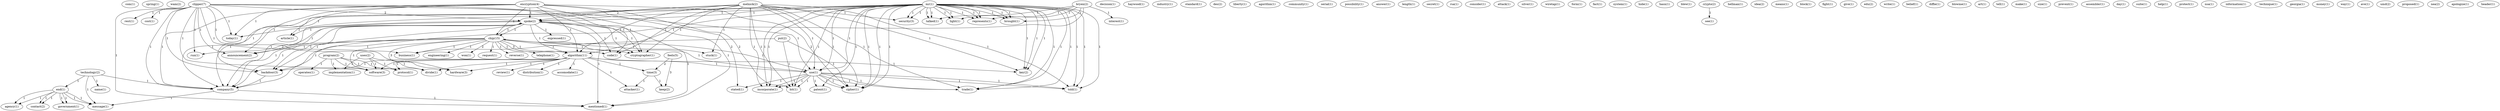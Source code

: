 digraph G {
  com [ label="com(1)" ];
  spring [ label="spring(1)" ];
  wam [ label="wam(2)" ];
  end [ label="end(1)" ];
  contact [ label="contact(2)" ];
  agency [ label="agency(1)" ];
  message [ label="message(1)" ];
  government [ label="government(1)" ];
  decision [ label="decision(1)" ];
  uses [ label="uses(2)" ];
  implementation [ label="implementation(1)" ];
  divide [ label="divide(1)" ];
  protocol [ label="protocol(1)" ];
  software [ label="software(3)" ];
  spoke [ label="spoke(1)" ];
  article [ label="article(1)" ];
  expressed [ label="expressed(1)" ];
  chip [ label="chip(15)" ];
  algorithm [ label="algorithm(11)" ];
  today [ label="today(1)" ];
  code [ label="code(1)" ];
  announcement [ label="announcement(2)" ];
  backdoor [ label="backdoor(3)" ];
  cryptographer [ label="cryptographer(1)" ];
  company [ label="company(5)" ];
  mentioned [ label="mentioned(1)" ];
  put [ label="put(2)" ];
  bit [ label="bit(1)" ];
  business [ label="business(1)" ];
  cipher [ label="cipher(1)" ];
  haywood [ label="haywood(1)" ];
  industry [ label="industry(1)" ];
  standard [ label="standard(1)" ];
  des [ label="des(2)" ];
  encryption [ label="encryption(4)" ];
  stated [ label="stated(1)" ];
  spoke [ label="spoke(2)" ];
  liberty [ label="liberty(1)" ];
  agorithm [ label="agorithm(1)" ];
  community [ label="community(1)" ];
  serial [ label="serial(1)" ];
  possibility [ label="possibility(1)" ];
  answer [ label="answer(1)" ];
  length [ label="length(1)" ];
  secret [ label="secret(1)" ];
  use [ label="use(2)" ];
  patent [ label="patent(1)" ];
  incorporate [ label="incorporate(1)" ];
  trade [ label="trade(1)" ];
  told [ label="told(1)" ];
  rsa [ label="rsa(1)" ];
  consider [ label="consider(1)" ];
  attack [ label="attack(1)" ];
  silver [ label="silver(1)" ];
  wiretap [ label="wiretap(1)" ];
  bryen [ label="bryen(2)" ];
  interest [ label="interest(1)" ];
  talked [ label="talked(1)" ];
  light [ label="light(1)" ];
  represents [ label="represents(1)" ];
  brought [ label="brought(1)" ];
  form [ label="form(1)" ];
  fact [ label="fact(1)" ];
  system [ label="system(1)" ];
  program [ label="program(2)" ];
  operates [ label="operates(1)" ];
  hide [ label="hide(1)" ];
  hasn [ label="hasn(1)" ];
  mr [ label="mr(1)" ];
  use [ label="use(1)" ];
  security [ label="security(3)" ];
  key [ label="key(2)" ];
  blew [ label="blew(1)" ];
  crypto [ label="crypto(2)" ];
  see [ label="see(1)" ];
  hellman [ label="hellman(1)" ];
  idea [ label="idea(2)" ];
  melnick [ label="melnick(2)" ];
  stuck [ label="stuck(1)" ];
  means [ label="means(1)" ];
  block [ label="block(1)" ];
  fight [ label="fight(1)" ];
  technology [ label="technology(2)" ];
  end [ label="end(1)" ];
  name [ label="name(1)" ];
  give [ label="give(1)" ];
  engineering [ label="engineering(1)" ];
  won [ label="won(1)" ];
  request [ label="request(1)" ];
  hardware [ label="hardware(3)" ];
  reverse [ label="reverse(1)" ];
  telephone [ label="telephone(1)" ];
  run [ label="run(1)" ];
  edu [ label="edu(2)" ];
  write [ label="write(1)" ];
  review [ label="review(1)" ];
  distribution [ label="distribution(1)" ];
  accomodate [ label="accomodate(1)" ];
  time [ label="time(3)" ];
  attacker [ label="attacker(1)" ];
  belief [ label="belief(1)" ];
  diffie [ label="diffie(1)" ];
  mr [ label="mr(1)" ];
  blowme [ label="blowme(1)" ];
  art [ label="art(1)" ];
  tell [ label="tell(1)" ];
  make [ label="make(1)" ];
  size [ label="size(1)" ];
  clipper [ label="clipper(7)" ];
  rest [ label="rest(1)" ];
  cost [ label="cost(1)" ];
  prevent [ label="prevent(1)" ];
  assembler [ label="assembler(1)" ];
  day [ label="day(1)" ];
  suite [ label="suite(1)" ];
  help [ label="help(1)" ];
  protect [ label="protect(1)" ];
  nsa [ label="nsa(1)" ];
  information [ label="information(1)" ];
  technique [ label="technique(1)" ];
  georgia [ label="georgia(1)" ];
  money [ label="money(1)" ];
  way [ label="way(1)" ];
  mr [ label="mr(1)" ];
  ave [ label="ave(1)" ];
  feels [ label="feels(5)" ];
  keep [ label="keep(2)" ];
  umd [ label="umd(2)" ];
  proposed [ label="proposed(1)" ];
  nea [ label="nea(2)" ];
  apologize [ label="apologize(1)" ];
  header [ label="header(1)" ];
  end -> contact [ label="1" ];
  end -> agency [ label="1" ];
  end -> message [ label="1" ];
  end -> government [ label="1" ];
  uses -> implementation [ label="1" ];
  uses -> divide [ label="1" ];
  uses -> protocol [ label="1" ];
  uses -> software [ label="1" ];
  spoke -> article [ label="1" ];
  spoke -> expressed [ label="1" ];
  spoke -> chip [ label="1" ];
  spoke -> algorithm [ label="1" ];
  spoke -> today [ label="1" ];
  spoke -> code [ label="1" ];
  spoke -> announcement [ label="1" ];
  spoke -> backdoor [ label="1" ];
  spoke -> cryptographer [ label="1" ];
  spoke -> company [ label="1" ];
  spoke -> mentioned [ label="1" ];
  put -> bit [ label="1" ];
  put -> business [ label="1" ];
  put -> cipher [ label="1" ];
  encryption -> stated [ label="2" ];
  encryption -> article [ label="1" ];
  encryption -> chip [ label="1" ];
  encryption -> algorithm [ label="1" ];
  encryption -> bit [ label="2" ];
  encryption -> today [ label="1" ];
  encryption -> announcement [ label="1" ];
  encryption -> spoke [ label="1" ];
  encryption -> company [ label="1" ];
  encryption -> cipher [ label="2" ];
  encryption -> mentioned [ label="1" ];
  use -> stated [ label="1" ];
  use -> patent [ label="1" ];
  use -> chip [ label="1" ];
  use -> bit [ label="1" ];
  use -> incorporate [ label="1" ];
  use -> cipher [ label="1" ];
  use -> trade [ label="1" ];
  use -> told [ label="1" ];
  bryen -> interest [ label="1" ];
  bryen -> talked [ label="1" ];
  bryen -> light [ label="1" ];
  bryen -> company [ label="1" ];
  bryen -> represents [ label="1" ];
  bryen -> brought [ label="1" ];
  program -> implementation [ label="1" ];
  program -> divide [ label="1" ];
  program -> protocol [ label="1" ];
  program -> operates [ label="1" ];
  program -> software [ label="1" ];
  mr -> patent [ label="1" ];
  mr -> algorithm [ label="1" ];
  mr -> bit [ label="1" ];
  mr -> use [ label="1" ];
  mr -> talked [ label="1" ];
  mr -> light [ label="1" ];
  mr -> incorporate [ label="1" ];
  mr -> security [ label="1" ];
  mr -> spoke [ label="1" ];
  mr -> company [ label="1" ];
  mr -> cipher [ label="1" ];
  mr -> trade [ label="1" ];
  mr -> represents [ label="1" ];
  mr -> told [ label="1" ];
  mr -> brought [ label="1" ];
  mr -> key [ label="1" ];
  crypto -> see [ label="1" ];
  melnick -> algorithm [ label="1" ];
  melnick -> stuck [ label="1" ];
  melnick -> bit [ label="1" ];
  melnick -> use [ label="1" ];
  melnick -> incorporate [ label="1" ];
  melnick -> code [ label="1" ];
  melnick -> security [ label="1" ];
  melnick -> spoke [ label="2" ];
  melnick -> backdoor [ label="1" ];
  melnick -> cryptographer [ label="1" ];
  melnick -> cipher [ label="1" ];
  melnick -> trade [ label="1" ];
  melnick -> told [ label="1" ];
  melnick -> key [ label="1" ];
  technology -> end [ label="1" ];
  technology -> name [ label="1" ];
  technology -> company [ label="1" ];
  technology -> message [ label="1" ];
  chip -> algorithm [ label="3" ];
  chip -> engineering [ label="1" ];
  chip -> stuck [ label="1" ];
  chip -> won [ label="2" ];
  chip -> request [ label="1" ];
  chip -> use [ label="1" ];
  chip -> hardware [ label="3" ];
  chip -> reverse [ label="1" ];
  chip -> code [ label="1" ];
  chip -> announcement [ label="1" ];
  chip -> spoke [ label="1" ];
  chip -> business [ label="1" ];
  chip -> telephone [ label="1" ];
  chip -> backdoor [ label="1" ];
  chip -> cryptographer [ label="1" ];
  chip -> software [ label="1" ];
  chip -> run [ label="2" ];
  algorithm -> divide [ label="1" ];
  algorithm -> protocol [ label="1" ];
  algorithm -> use [ label="1" ];
  algorithm -> hardware [ label="1" ];
  algorithm -> review [ label="1" ];
  algorithm -> distribution [ label="1" ];
  algorithm -> backdoor [ label="1" ];
  algorithm -> software [ label="1" ];
  algorithm -> accomodate [ label="1" ];
  algorithm -> time [ label="1" ];
  algorithm -> attacker [ label="1" ];
  algorithm -> key [ label="1" ];
  mr -> use [ label="1" ];
  mr -> talked [ label="1" ];
  mr -> light [ label="1" ];
  mr -> incorporate [ label="1" ];
  mr -> security [ label="1" ];
  mr -> spoke [ label="1" ];
  mr -> company [ label="1" ];
  mr -> cipher [ label="1" ];
  mr -> trade [ label="1" ];
  mr -> represents [ label="1" ];
  mr -> told [ label="1" ];
  mr -> brought [ label="1" ];
  mr -> key [ label="1" ];
  end -> contact [ label="1" ];
  end -> agency [ label="1" ];
  end -> message [ label="1" ];
  end -> government [ label="1" ];
  clipper -> use [ label="1" ];
  clipper -> hardware [ label="1" ];
  clipper -> rest [ label="1" ];
  clipper -> today [ label="1" ];
  clipper -> code [ label="1" ];
  clipper -> announcement [ label="1" ];
  clipper -> spoke [ label="2" ];
  clipper -> cost [ label="1" ];
  clipper -> business [ label="1" ];
  clipper -> backdoor [ label="1" ];
  clipper -> cryptographer [ label="1" ];
  clipper -> software [ label="1" ];
  clipper -> company [ label="1" ];
  clipper -> run [ label="1" ];
  clipper -> mentioned [ label="1" ];
  use -> incorporate [ label="1" ];
  use -> cipher [ label="1" ];
  use -> trade [ label="1" ];
  use -> told [ label="1" ];
  spoke -> backdoor [ label="1" ];
  spoke -> cryptographer [ label="1" ];
  spoke -> company [ label="1" ];
  spoke -> mentioned [ label="1" ];
  mr -> company [ label="1" ];
  mr -> cipher [ label="1" ];
  mr -> trade [ label="1" ];
  mr -> represents [ label="1" ];
  mr -> told [ label="1" ];
  mr -> brought [ label="1" ];
  mr -> key [ label="1" ];
  backdoor -> company [ label="1" ];
  company -> message [ label="1" ];
  company -> mentioned [ label="1" ];
  feels -> time [ label="2" ];
  feels -> keep [ label="3" ];
  time -> attacker [ label="1" ];
  time -> keep [ label="1" ];
}
